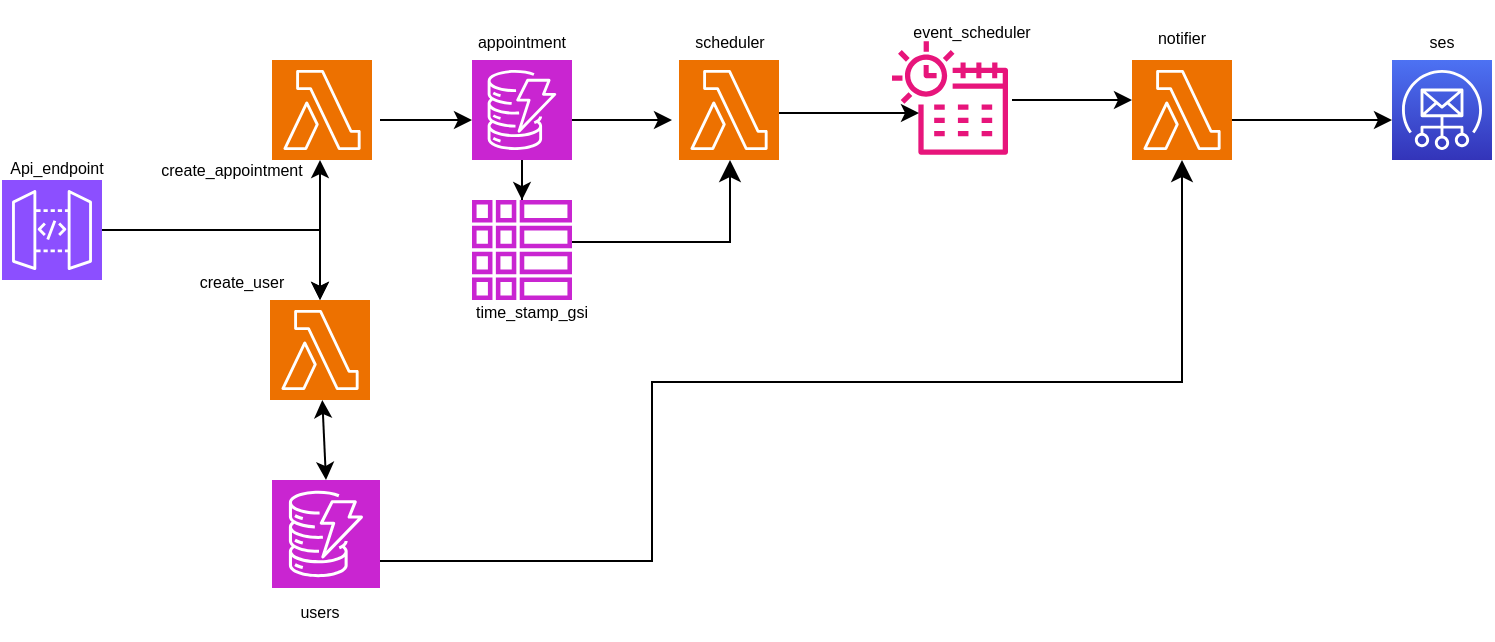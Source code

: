 <mxfile version="27.0.6">
  <diagram name="Page-1" id="0rM89OoOTPHdUZPztpVD">
    <mxGraphModel dx="787" dy="391" grid="1" gridSize="10" guides="1" tooltips="1" connect="1" arrows="1" fold="1" page="1" pageScale="1" pageWidth="1169" pageHeight="1654" math="0" shadow="0">
      <root>
        <mxCell id="0" />
        <mxCell id="1" parent="0" />
        <mxCell id="xrtQQxsM7Ews3W0Pk2nB-66" value="" style="edgeStyle=orthogonalEdgeStyle;rounded=0;orthogonalLoop=1;jettySize=auto;html=1;" edge="1" parent="1" source="xrtQQxsM7Ews3W0Pk2nB-1" target="xrtQQxsM7Ews3W0Pk2nB-64">
          <mxGeometry relative="1" as="geometry" />
        </mxCell>
        <mxCell id="xrtQQxsM7Ews3W0Pk2nB-1" value="" style="sketch=0;points=[[0,0,0],[0.25,0,0],[0.5,0,0],[0.75,0,0],[1,0,0],[0,1,0],[0.25,1,0],[0.5,1,0],[0.75,1,0],[1,1,0],[0,0.25,0],[0,0.5,0],[0,0.75,0],[1,0.25,0],[1,0.5,0],[1,0.75,0]];outlineConnect=0;fontColor=#232F3E;fillColor=#8C4FFF;strokeColor=#ffffff;dashed=0;verticalLabelPosition=bottom;verticalAlign=top;align=center;html=1;fontSize=12;fontStyle=0;aspect=fixed;shape=mxgraph.aws4.resourceIcon;resIcon=mxgraph.aws4.api_gateway;" vertex="1" parent="1">
          <mxGeometry x="25" y="260" width="50" height="50" as="geometry" />
        </mxCell>
        <mxCell id="xrtQQxsM7Ews3W0Pk2nB-2" value="" style="sketch=0;points=[[0,0,0],[0.25,0,0],[0.5,0,0],[0.75,0,0],[1,0,0],[0,1,0],[0.25,1,0],[0.5,1,0],[0.75,1,0],[1,1,0],[0,0.25,0],[0,0.5,0],[0,0.75,0],[1,0.25,0],[1,0.5,0],[1,0.75,0]];outlineConnect=0;fontColor=#232F3E;fillColor=#C925D1;strokeColor=#ffffff;dashed=0;verticalLabelPosition=bottom;verticalAlign=top;align=center;html=1;fontSize=12;fontStyle=0;aspect=fixed;shape=mxgraph.aws4.resourceIcon;resIcon=mxgraph.aws4.dynamodb;" vertex="1" parent="1">
          <mxGeometry x="160" y="410" width="54" height="54" as="geometry" />
        </mxCell>
        <mxCell id="xrtQQxsM7Ews3W0Pk2nB-3" value="" style="sketch=0;points=[[0,0,0],[0.25,0,0],[0.5,0,0],[0.75,0,0],[1,0,0],[0,1,0],[0.25,1,0],[0.5,1,0],[0.75,1,0],[1,1,0],[0,0.25,0],[0,0.5,0],[0,0.75,0],[1,0.25,0],[1,0.5,0],[1,0.75,0]];outlineConnect=0;fontColor=#232F3E;fillColor=#ED7100;strokeColor=#ffffff;dashed=0;verticalLabelPosition=bottom;verticalAlign=top;align=center;html=1;fontSize=12;fontStyle=0;aspect=fixed;shape=mxgraph.aws4.resourceIcon;resIcon=mxgraph.aws4.lambda;" vertex="1" parent="1">
          <mxGeometry x="363.5" y="200" width="50" height="50" as="geometry" />
        </mxCell>
        <mxCell id="xrtQQxsM7Ews3W0Pk2nB-4" value="" style="sketch=0;points=[[0,0,0],[0.25,0,0],[0.5,0,0],[0.75,0,0],[1,0,0],[0,1,0],[0.25,1,0],[0.5,1,0],[0.75,1,0],[1,1,0],[0,0.25,0],[0,0.5,0],[0,0.75,0],[1,0.25,0],[1,0.5,0],[1,0.75,0]];outlineConnect=0;fontColor=#232F3E;fillColor=#ED7100;strokeColor=#ffffff;dashed=0;verticalLabelPosition=bottom;verticalAlign=top;align=center;html=1;fontSize=12;fontStyle=0;aspect=fixed;shape=mxgraph.aws4.resourceIcon;resIcon=mxgraph.aws4.lambda;" vertex="1" parent="1">
          <mxGeometry x="590" y="200" width="50" height="50" as="geometry" />
        </mxCell>
        <mxCell id="xrtQQxsM7Ews3W0Pk2nB-5" value="" style="sketch=0;points=[[0,0,0],[0.25,0,0],[0.5,0,0],[0.75,0,0],[1,0,0],[0,1,0],[0.25,1,0],[0.5,1,0],[0.75,1,0],[1,1,0],[0,0.25,0],[0,0.5,0],[0,0.75,0],[1,0.25,0],[1,0.5,0],[1,0.75,0]];outlineConnect=0;fontColor=#232F3E;fillColor=#ED7100;strokeColor=#ffffff;dashed=0;verticalLabelPosition=bottom;verticalAlign=top;align=center;html=1;fontSize=12;fontStyle=0;aspect=fixed;shape=mxgraph.aws4.resourceIcon;resIcon=mxgraph.aws4.lambda;" vertex="1" parent="1">
          <mxGeometry x="160" y="200" width="50" height="50" as="geometry" />
        </mxCell>
        <mxCell id="xrtQQxsM7Ews3W0Pk2nB-6" value="" style="sketch=0;points=[[0,0,0],[0.25,0,0],[0.5,0,0],[0.75,0,0],[1,0,0],[0,1,0],[0.25,1,0],[0.5,1,0],[0.75,1,0],[1,1,0],[0,0.25,0],[0,0.5,0],[0,0.75,0],[1,0.25,0],[1,0.5,0],[1,0.75,0]];outlineConnect=0;fontColor=#232F3E;gradientColor=#4D72F3;gradientDirection=north;fillColor=#3334B9;strokeColor=#ffffff;dashed=0;verticalLabelPosition=bottom;verticalAlign=top;align=center;html=1;fontSize=12;fontStyle=0;aspect=fixed;shape=mxgraph.aws4.resourceIcon;resIcon=mxgraph.aws4.simple_email_service;" vertex="1" parent="1">
          <mxGeometry x="720" y="200" width="50" height="50" as="geometry" />
        </mxCell>
        <mxCell id="xrtQQxsM7Ews3W0Pk2nB-7" value="" style="sketch=0;outlineConnect=0;fontColor=#232F3E;gradientColor=none;fillColor=#E7157B;strokeColor=none;dashed=0;verticalLabelPosition=bottom;verticalAlign=top;align=center;html=1;fontSize=12;fontStyle=0;aspect=fixed;pointerEvents=1;shape=mxgraph.aws4.eventbridge_scheduler;" vertex="1" parent="1">
          <mxGeometry x="470" y="190" width="58" height="58" as="geometry" />
        </mxCell>
        <mxCell id="xrtQQxsM7Ews3W0Pk2nB-29" value="" style="edgeStyle=orthogonalEdgeStyle;rounded=0;orthogonalLoop=1;jettySize=auto;html=1;" edge="1" parent="1" source="xrtQQxsM7Ews3W0Pk2nB-8" target="xrtQQxsM7Ews3W0Pk2nB-28">
          <mxGeometry relative="1" as="geometry" />
        </mxCell>
        <mxCell id="xrtQQxsM7Ews3W0Pk2nB-8" value="" style="sketch=0;points=[[0,0,0],[0.25,0,0],[0.5,0,0],[0.75,0,0],[1,0,0],[0,1,0],[0.25,1,0],[0.5,1,0],[0.75,1,0],[1,1,0],[0,0.25,0],[0,0.5,0],[0,0.75,0],[1,0.25,0],[1,0.5,0],[1,0.75,0]];outlineConnect=0;fontColor=#232F3E;fillColor=#C925D1;strokeColor=#ffffff;dashed=0;verticalLabelPosition=bottom;verticalAlign=top;align=center;html=1;fontSize=12;fontStyle=0;aspect=fixed;shape=mxgraph.aws4.resourceIcon;resIcon=mxgraph.aws4.dynamodb;" vertex="1" parent="1">
          <mxGeometry x="260" y="200" width="50" height="50" as="geometry" />
        </mxCell>
        <mxCell id="xrtQQxsM7Ews3W0Pk2nB-16" value="" style="endArrow=classic;startArrow=classic;html=1;rounded=0;exitX=0.5;exitY=0;exitDx=0;exitDy=0;exitPerimeter=0;" edge="1" parent="1" source="xrtQQxsM7Ews3W0Pk2nB-64" target="xrtQQxsM7Ews3W0Pk2nB-5">
          <mxGeometry width="50" height="50" relative="1" as="geometry">
            <mxPoint x="140" y="304" as="sourcePoint" />
            <mxPoint x="187" y="260" as="targetPoint" />
            <Array as="points">
              <mxPoint x="184" y="250" />
            </Array>
          </mxGeometry>
        </mxCell>
        <mxCell id="xrtQQxsM7Ews3W0Pk2nB-21" value="" style="edgeStyle=none;orthogonalLoop=1;jettySize=auto;html=1;rounded=0;" edge="1" parent="1">
          <mxGeometry width="100" relative="1" as="geometry">
            <mxPoint x="214" y="230" as="sourcePoint" />
            <mxPoint x="260" y="230" as="targetPoint" />
            <Array as="points" />
          </mxGeometry>
        </mxCell>
        <mxCell id="xrtQQxsM7Ews3W0Pk2nB-22" value="" style="edgeStyle=none;orthogonalLoop=1;jettySize=auto;html=1;rounded=0;" edge="1" parent="1">
          <mxGeometry width="100" relative="1" as="geometry">
            <mxPoint x="310" y="230" as="sourcePoint" />
            <mxPoint x="360" y="230" as="targetPoint" />
            <Array as="points" />
          </mxGeometry>
        </mxCell>
        <mxCell id="xrtQQxsM7Ews3W0Pk2nB-23" value="" style="edgeStyle=none;orthogonalLoop=1;jettySize=auto;html=1;rounded=0;" edge="1" parent="1">
          <mxGeometry width="100" relative="1" as="geometry">
            <mxPoint x="413.5" y="226.5" as="sourcePoint" />
            <mxPoint x="483.5" y="226.5" as="targetPoint" />
            <Array as="points">
              <mxPoint x="433.5" y="226.5" />
              <mxPoint x="453.5" y="226.5" />
            </Array>
          </mxGeometry>
        </mxCell>
        <mxCell id="xrtQQxsM7Ews3W0Pk2nB-24" value="" style="edgeStyle=none;orthogonalLoop=1;jettySize=auto;html=1;rounded=0;" edge="1" parent="1">
          <mxGeometry width="100" relative="1" as="geometry">
            <mxPoint x="530" y="220" as="sourcePoint" />
            <mxPoint x="590" y="220" as="targetPoint" />
            <Array as="points" />
          </mxGeometry>
        </mxCell>
        <mxCell id="xrtQQxsM7Ews3W0Pk2nB-25" value="" style="edgeStyle=none;orthogonalLoop=1;jettySize=auto;html=1;rounded=0;" edge="1" parent="1">
          <mxGeometry width="100" relative="1" as="geometry">
            <mxPoint x="640" y="230" as="sourcePoint" />
            <mxPoint x="720" y="230" as="targetPoint" />
            <Array as="points" />
          </mxGeometry>
        </mxCell>
        <mxCell id="xrtQQxsM7Ews3W0Pk2nB-27" value="" style="edgeStyle=segmentEdgeStyle;endArrow=classic;html=1;curved=0;rounded=0;endSize=8;startSize=8;sourcePerimeterSpacing=0;targetPerimeterSpacing=0;exitX=1;exitY=0.75;exitDx=0;exitDy=0;exitPerimeter=0;entryX=0.5;entryY=1;entryDx=0;entryDy=0;entryPerimeter=0;" edge="1" parent="1" source="xrtQQxsM7Ews3W0Pk2nB-2" target="xrtQQxsM7Ews3W0Pk2nB-4">
          <mxGeometry width="100" relative="1" as="geometry">
            <mxPoint x="350" y="390" as="sourcePoint" />
            <mxPoint x="750" y="270" as="targetPoint" />
            <Array as="points">
              <mxPoint x="350" y="361" />
              <mxPoint x="615" y="360" />
            </Array>
          </mxGeometry>
        </mxCell>
        <mxCell id="xrtQQxsM7Ews3W0Pk2nB-28" value="" style="sketch=0;outlineConnect=0;fontColor=#232F3E;gradientColor=none;fillColor=#C925D1;strokeColor=none;dashed=0;verticalLabelPosition=bottom;verticalAlign=top;align=center;html=1;fontSize=12;fontStyle=0;aspect=fixed;pointerEvents=1;shape=mxgraph.aws4.global_secondary_index;" vertex="1" parent="1">
          <mxGeometry x="260" y="270" width="50" height="50" as="geometry" />
        </mxCell>
        <mxCell id="xrtQQxsM7Ews3W0Pk2nB-32" value="" style="edgeStyle=elbowEdgeStyle;elbow=horizontal;endArrow=classic;html=1;curved=0;rounded=0;endSize=8;startSize=8;exitX=1;exitY=0.42;exitDx=0;exitDy=0;exitPerimeter=0;" edge="1" parent="1" source="xrtQQxsM7Ews3W0Pk2nB-28">
          <mxGeometry width="50" height="50" relative="1" as="geometry">
            <mxPoint x="400" y="400" as="sourcePoint" />
            <mxPoint x="389" y="250" as="targetPoint" />
            <Array as="points">
              <mxPoint x="389" y="280" />
            </Array>
          </mxGeometry>
        </mxCell>
        <mxCell id="xrtQQxsM7Ews3W0Pk2nB-34" value="&lt;font style=&quot;font-size: 8px;&quot;&gt;Api_endpoint&lt;/font&gt;" style="text;strokeColor=none;align=center;fillColor=none;html=1;verticalAlign=middle;whiteSpace=wrap;rounded=0;" vertex="1" parent="1">
          <mxGeometry x="30" y="248" width="45" height="10" as="geometry" />
        </mxCell>
        <mxCell id="xrtQQxsM7Ews3W0Pk2nB-39" value="&lt;font style=&quot;font-size: 8px;&quot;&gt;users&lt;/font&gt;" style="text;strokeColor=none;align=center;fillColor=none;html=1;verticalAlign=middle;whiteSpace=wrap;rounded=0;" vertex="1" parent="1">
          <mxGeometry x="154" y="460" width="60" height="30" as="geometry" />
        </mxCell>
        <mxCell id="xrtQQxsM7Ews3W0Pk2nB-40" value="&lt;font style=&quot;font-size: 8px;&quot;&gt;appointment&lt;/font&gt;" style="text;strokeColor=none;align=center;fillColor=none;html=1;verticalAlign=middle;whiteSpace=wrap;rounded=0;" vertex="1" parent="1">
          <mxGeometry x="280" y="175" width="10" height="30" as="geometry" />
        </mxCell>
        <mxCell id="xrtQQxsM7Ews3W0Pk2nB-49" value="&lt;font style=&quot;font-size: 8px;&quot;&gt;time_stamp_gsi&lt;/font&gt;" style="text;strokeColor=none;align=center;fillColor=none;html=1;verticalAlign=middle;whiteSpace=wrap;rounded=0;" vertex="1" parent="1">
          <mxGeometry x="260" y="310" width="60" height="30" as="geometry" />
        </mxCell>
        <mxCell id="xrtQQxsM7Ews3W0Pk2nB-50" value="&lt;font style=&quot;font-size: 8px;&quot;&gt;scheduler&lt;/font&gt;" style="text;strokeColor=none;align=center;fillColor=none;html=1;verticalAlign=middle;whiteSpace=wrap;rounded=0;" vertex="1" parent="1">
          <mxGeometry x="376.75" y="175" width="23.5" height="30" as="geometry" />
        </mxCell>
        <mxCell id="xrtQQxsM7Ews3W0Pk2nB-51" value="&lt;font style=&quot;font-size: 8px;&quot;&gt;event_scheduler&lt;/font&gt;" style="text;strokeColor=none;align=center;fillColor=none;html=1;verticalAlign=middle;whiteSpace=wrap;rounded=0;" vertex="1" parent="1">
          <mxGeometry x="480" y="170" width="60" height="30" as="geometry" />
        </mxCell>
        <mxCell id="xrtQQxsM7Ews3W0Pk2nB-56" value="&lt;font style=&quot;font-size: 8px;&quot;&gt;notifier&lt;/font&gt;&lt;div&gt;&lt;br&gt;&lt;/div&gt;" style="text;strokeColor=none;align=center;fillColor=none;html=1;verticalAlign=middle;whiteSpace=wrap;rounded=0;" vertex="1" parent="1">
          <mxGeometry x="595" y="190" width="40" height="10" as="geometry" />
        </mxCell>
        <mxCell id="xrtQQxsM7Ews3W0Pk2nB-57" value="&lt;font style=&quot;font-size: 8px;&quot;&gt;ses&lt;/font&gt;" style="text;strokeColor=none;align=center;fillColor=none;html=1;verticalAlign=middle;whiteSpace=wrap;rounded=0;" vertex="1" parent="1">
          <mxGeometry x="720" y="180" width="50" height="20" as="geometry" />
        </mxCell>
        <mxCell id="xrtQQxsM7Ews3W0Pk2nB-58" value="&lt;font style=&quot;font-size: 8px;&quot;&gt;create_appointment&lt;/font&gt;&lt;div&gt;&lt;br&gt;&lt;/div&gt;" style="text;strokeColor=none;align=center;fillColor=none;html=1;verticalAlign=middle;whiteSpace=wrap;rounded=0;" vertex="1" parent="1">
          <mxGeometry x="120" y="250" width="40" height="22" as="geometry" />
        </mxCell>
        <mxCell id="xrtQQxsM7Ews3W0Pk2nB-65" value="" style="endArrow=classic;startArrow=classic;html=1;rounded=0;exitX=0.5;exitY=0;exitDx=0;exitDy=0;exitPerimeter=0;" edge="1" parent="1" source="xrtQQxsM7Ews3W0Pk2nB-2" target="xrtQQxsM7Ews3W0Pk2nB-64">
          <mxGeometry width="50" height="50" relative="1" as="geometry">
            <mxPoint x="184" y="410" as="sourcePoint" />
            <mxPoint x="187" y="260" as="targetPoint" />
          </mxGeometry>
        </mxCell>
        <mxCell id="xrtQQxsM7Ews3W0Pk2nB-64" value="" style="sketch=0;points=[[0,0,0],[0.25,0,0],[0.5,0,0],[0.75,0,0],[1,0,0],[0,1,0],[0.25,1,0],[0.5,1,0],[0.75,1,0],[1,1,0],[0,0.25,0],[0,0.5,0],[0,0.75,0],[1,0.25,0],[1,0.5,0],[1,0.75,0]];outlineConnect=0;fontColor=#232F3E;fillColor=#ED7100;strokeColor=#ffffff;dashed=0;verticalLabelPosition=bottom;verticalAlign=top;align=center;html=1;fontSize=12;fontStyle=0;aspect=fixed;shape=mxgraph.aws4.resourceIcon;resIcon=mxgraph.aws4.lambda;" vertex="1" parent="1">
          <mxGeometry x="159" y="320" width="50" height="50" as="geometry" />
        </mxCell>
        <mxCell id="xrtQQxsM7Ews3W0Pk2nB-67" value="&lt;font style=&quot;font-size: 8px;&quot;&gt;create_user&lt;/font&gt;" style="text;strokeColor=none;align=center;fillColor=none;html=1;verticalAlign=middle;whiteSpace=wrap;rounded=0;" vertex="1" parent="1">
          <mxGeometry x="130" y="300" width="30" height="20" as="geometry" />
        </mxCell>
      </root>
    </mxGraphModel>
  </diagram>
</mxfile>
